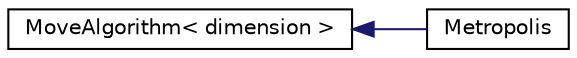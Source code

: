 digraph "Graphical Class Hierarchy"
{
 // LATEX_PDF_SIZE
  edge [fontname="Helvetica",fontsize="10",labelfontname="Helvetica",labelfontsize="10"];
  node [fontname="Helvetica",fontsize="10",shape=record];
  rankdir="LR";
  Node0 [label="MoveAlgorithm\< dimension \>",height=0.2,width=0.4,color="black", fillcolor="white", style="filled",URL="$class_move_algorithm.html",tooltip=" "];
  Node0 -> Node1 [dir="back",color="midnightblue",fontsize="10",style="solid",fontname="Helvetica"];
  Node1 [label="Metropolis",height=0.2,width=0.4,color="black", fillcolor="white", style="filled",URL="$class_metropolis.html",tooltip="Metropolis-Hastings algorithm function object."];
}
